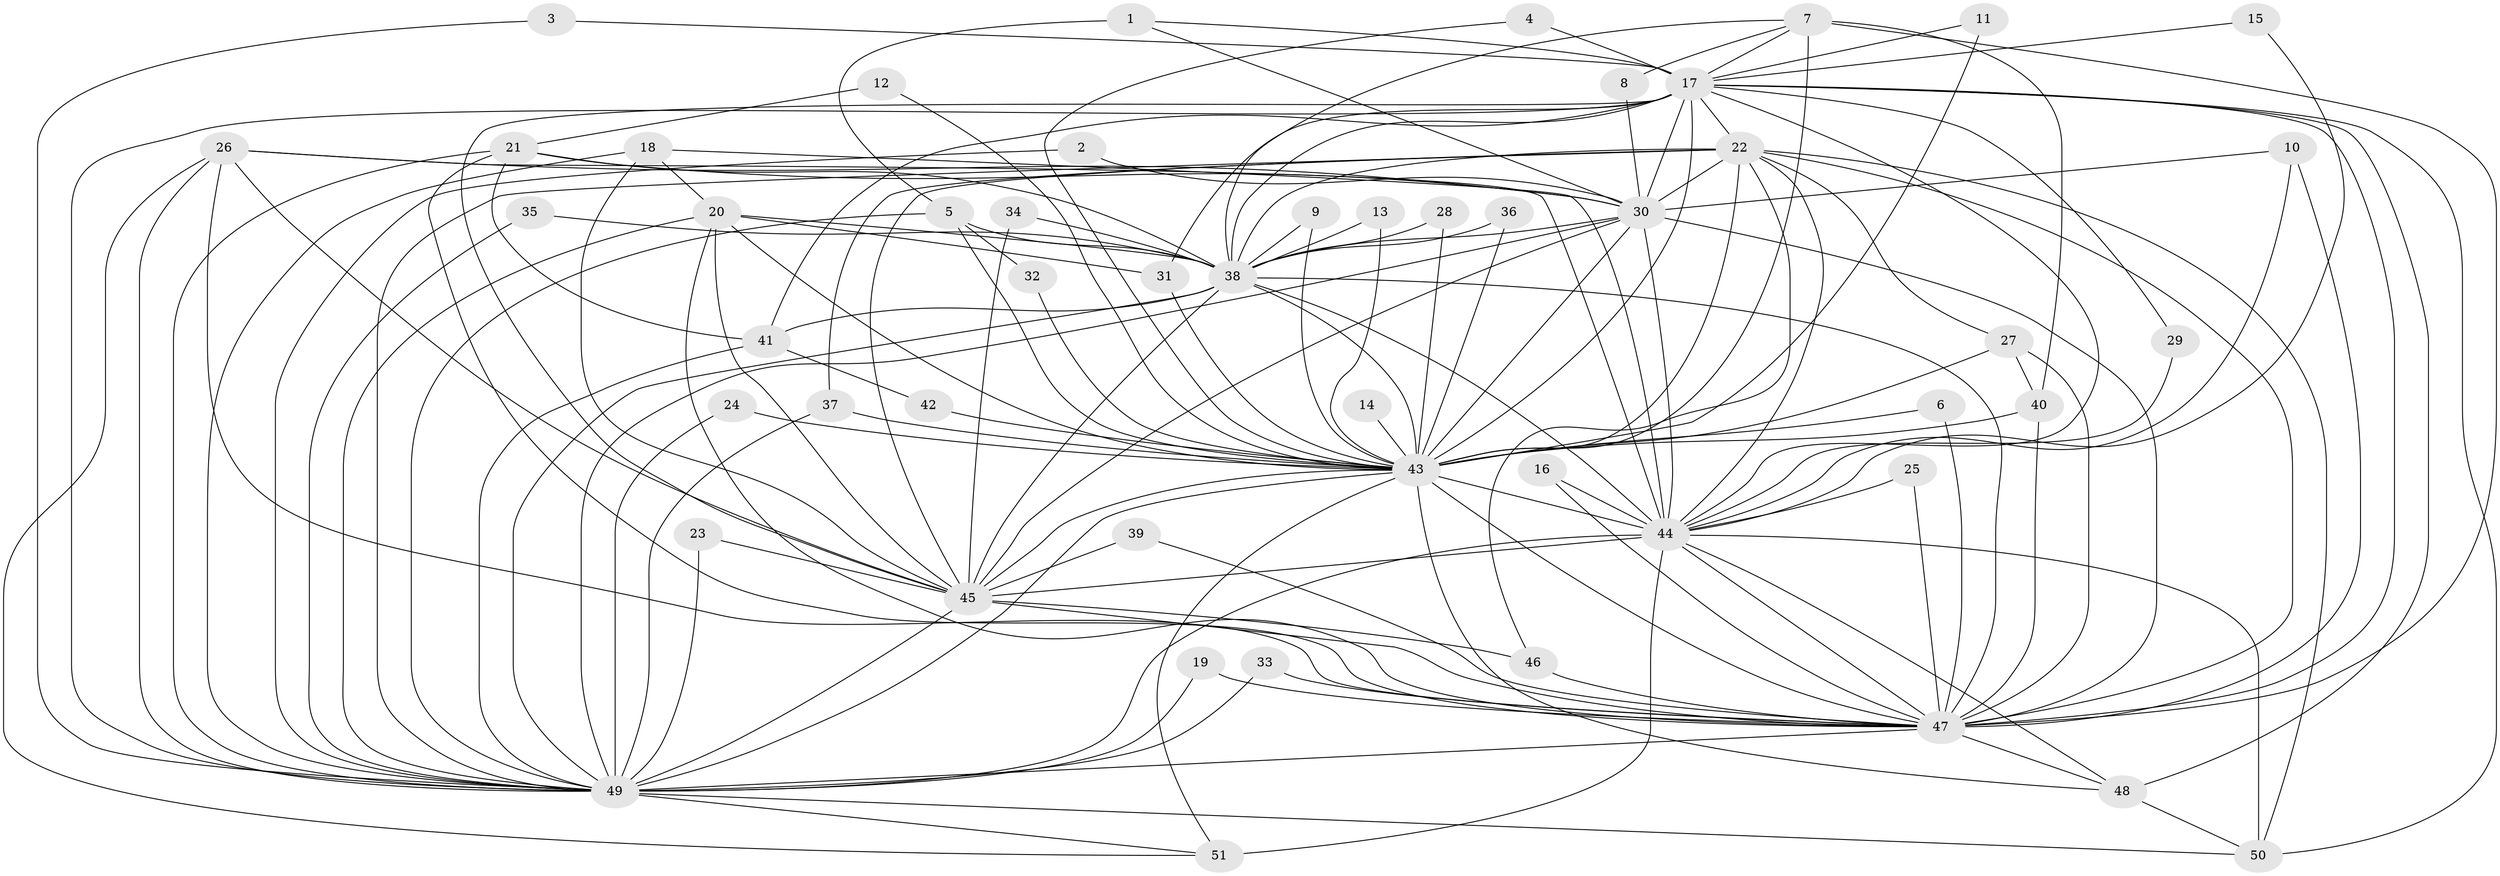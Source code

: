 // original degree distribution, {29: 0.029411764705882353, 17: 0.029411764705882353, 22: 0.00980392156862745, 26: 0.00980392156862745, 16: 0.00980392156862745, 15: 0.00980392156862745, 3: 0.16666666666666666, 4: 0.13725490196078433, 2: 0.5686274509803921, 6: 0.00980392156862745, 5: 0.00980392156862745, 7: 0.00980392156862745}
// Generated by graph-tools (version 1.1) at 2025/49/03/09/25 03:49:43]
// undirected, 51 vertices, 149 edges
graph export_dot {
graph [start="1"]
  node [color=gray90,style=filled];
  1;
  2;
  3;
  4;
  5;
  6;
  7;
  8;
  9;
  10;
  11;
  12;
  13;
  14;
  15;
  16;
  17;
  18;
  19;
  20;
  21;
  22;
  23;
  24;
  25;
  26;
  27;
  28;
  29;
  30;
  31;
  32;
  33;
  34;
  35;
  36;
  37;
  38;
  39;
  40;
  41;
  42;
  43;
  44;
  45;
  46;
  47;
  48;
  49;
  50;
  51;
  1 -- 5 [weight=1.0];
  1 -- 17 [weight=1.0];
  1 -- 30 [weight=1.0];
  2 -- 30 [weight=1.0];
  2 -- 49 [weight=1.0];
  3 -- 17 [weight=1.0];
  3 -- 49 [weight=1.0];
  4 -- 17 [weight=1.0];
  4 -- 43 [weight=1.0];
  5 -- 32 [weight=1.0];
  5 -- 38 [weight=1.0];
  5 -- 43 [weight=1.0];
  5 -- 49 [weight=1.0];
  6 -- 43 [weight=1.0];
  6 -- 47 [weight=1.0];
  7 -- 8 [weight=1.0];
  7 -- 17 [weight=1.0];
  7 -- 38 [weight=1.0];
  7 -- 40 [weight=1.0];
  7 -- 43 [weight=1.0];
  7 -- 47 [weight=1.0];
  8 -- 30 [weight=1.0];
  9 -- 38 [weight=1.0];
  9 -- 43 [weight=1.0];
  10 -- 30 [weight=1.0];
  10 -- 44 [weight=1.0];
  10 -- 47 [weight=1.0];
  11 -- 17 [weight=1.0];
  11 -- 43 [weight=1.0];
  12 -- 21 [weight=1.0];
  12 -- 43 [weight=1.0];
  13 -- 38 [weight=1.0];
  13 -- 43 [weight=1.0];
  14 -- 43 [weight=1.0];
  15 -- 17 [weight=1.0];
  15 -- 44 [weight=1.0];
  16 -- 44 [weight=1.0];
  16 -- 47 [weight=1.0];
  17 -- 22 [weight=1.0];
  17 -- 29 [weight=1.0];
  17 -- 30 [weight=1.0];
  17 -- 31 [weight=1.0];
  17 -- 38 [weight=2.0];
  17 -- 41 [weight=1.0];
  17 -- 43 [weight=2.0];
  17 -- 44 [weight=1.0];
  17 -- 45 [weight=1.0];
  17 -- 47 [weight=1.0];
  17 -- 48 [weight=1.0];
  17 -- 49 [weight=2.0];
  17 -- 50 [weight=1.0];
  18 -- 20 [weight=1.0];
  18 -- 44 [weight=1.0];
  18 -- 45 [weight=1.0];
  18 -- 49 [weight=1.0];
  19 -- 47 [weight=1.0];
  19 -- 49 [weight=1.0];
  20 -- 31 [weight=1.0];
  20 -- 38 [weight=2.0];
  20 -- 43 [weight=1.0];
  20 -- 45 [weight=1.0];
  20 -- 47 [weight=1.0];
  20 -- 49 [weight=1.0];
  21 -- 30 [weight=1.0];
  21 -- 38 [weight=1.0];
  21 -- 41 [weight=1.0];
  21 -- 47 [weight=1.0];
  21 -- 49 [weight=1.0];
  22 -- 27 [weight=1.0];
  22 -- 30 [weight=2.0];
  22 -- 37 [weight=1.0];
  22 -- 38 [weight=2.0];
  22 -- 43 [weight=3.0];
  22 -- 44 [weight=1.0];
  22 -- 45 [weight=1.0];
  22 -- 46 [weight=1.0];
  22 -- 47 [weight=1.0];
  22 -- 49 [weight=1.0];
  22 -- 50 [weight=1.0];
  23 -- 45 [weight=1.0];
  23 -- 49 [weight=1.0];
  24 -- 43 [weight=1.0];
  24 -- 49 [weight=1.0];
  25 -- 44 [weight=1.0];
  25 -- 47 [weight=1.0];
  26 -- 30 [weight=1.0];
  26 -- 44 [weight=1.0];
  26 -- 45 [weight=1.0];
  26 -- 47 [weight=1.0];
  26 -- 49 [weight=1.0];
  26 -- 51 [weight=1.0];
  27 -- 40 [weight=1.0];
  27 -- 43 [weight=1.0];
  27 -- 47 [weight=2.0];
  28 -- 38 [weight=1.0];
  28 -- 43 [weight=1.0];
  29 -- 44 [weight=1.0];
  30 -- 38 [weight=1.0];
  30 -- 43 [weight=2.0];
  30 -- 44 [weight=2.0];
  30 -- 45 [weight=1.0];
  30 -- 47 [weight=1.0];
  30 -- 49 [weight=1.0];
  31 -- 43 [weight=1.0];
  32 -- 43 [weight=1.0];
  33 -- 47 [weight=1.0];
  33 -- 49 [weight=1.0];
  34 -- 38 [weight=1.0];
  34 -- 45 [weight=1.0];
  35 -- 38 [weight=1.0];
  35 -- 49 [weight=1.0];
  36 -- 38 [weight=1.0];
  36 -- 43 [weight=1.0];
  37 -- 43 [weight=1.0];
  37 -- 49 [weight=1.0];
  38 -- 41 [weight=1.0];
  38 -- 43 [weight=2.0];
  38 -- 44 [weight=1.0];
  38 -- 45 [weight=1.0];
  38 -- 47 [weight=4.0];
  38 -- 49 [weight=1.0];
  39 -- 45 [weight=1.0];
  39 -- 47 [weight=1.0];
  40 -- 43 [weight=1.0];
  40 -- 47 [weight=1.0];
  41 -- 42 [weight=1.0];
  41 -- 49 [weight=1.0];
  42 -- 43 [weight=1.0];
  43 -- 44 [weight=2.0];
  43 -- 45 [weight=2.0];
  43 -- 47 [weight=2.0];
  43 -- 48 [weight=1.0];
  43 -- 49 [weight=3.0];
  43 -- 51 [weight=1.0];
  44 -- 45 [weight=2.0];
  44 -- 47 [weight=1.0];
  44 -- 48 [weight=1.0];
  44 -- 49 [weight=2.0];
  44 -- 50 [weight=1.0];
  44 -- 51 [weight=2.0];
  45 -- 46 [weight=1.0];
  45 -- 47 [weight=1.0];
  45 -- 49 [weight=2.0];
  46 -- 47 [weight=1.0];
  47 -- 48 [weight=1.0];
  47 -- 49 [weight=1.0];
  48 -- 50 [weight=1.0];
  49 -- 50 [weight=1.0];
  49 -- 51 [weight=1.0];
}
